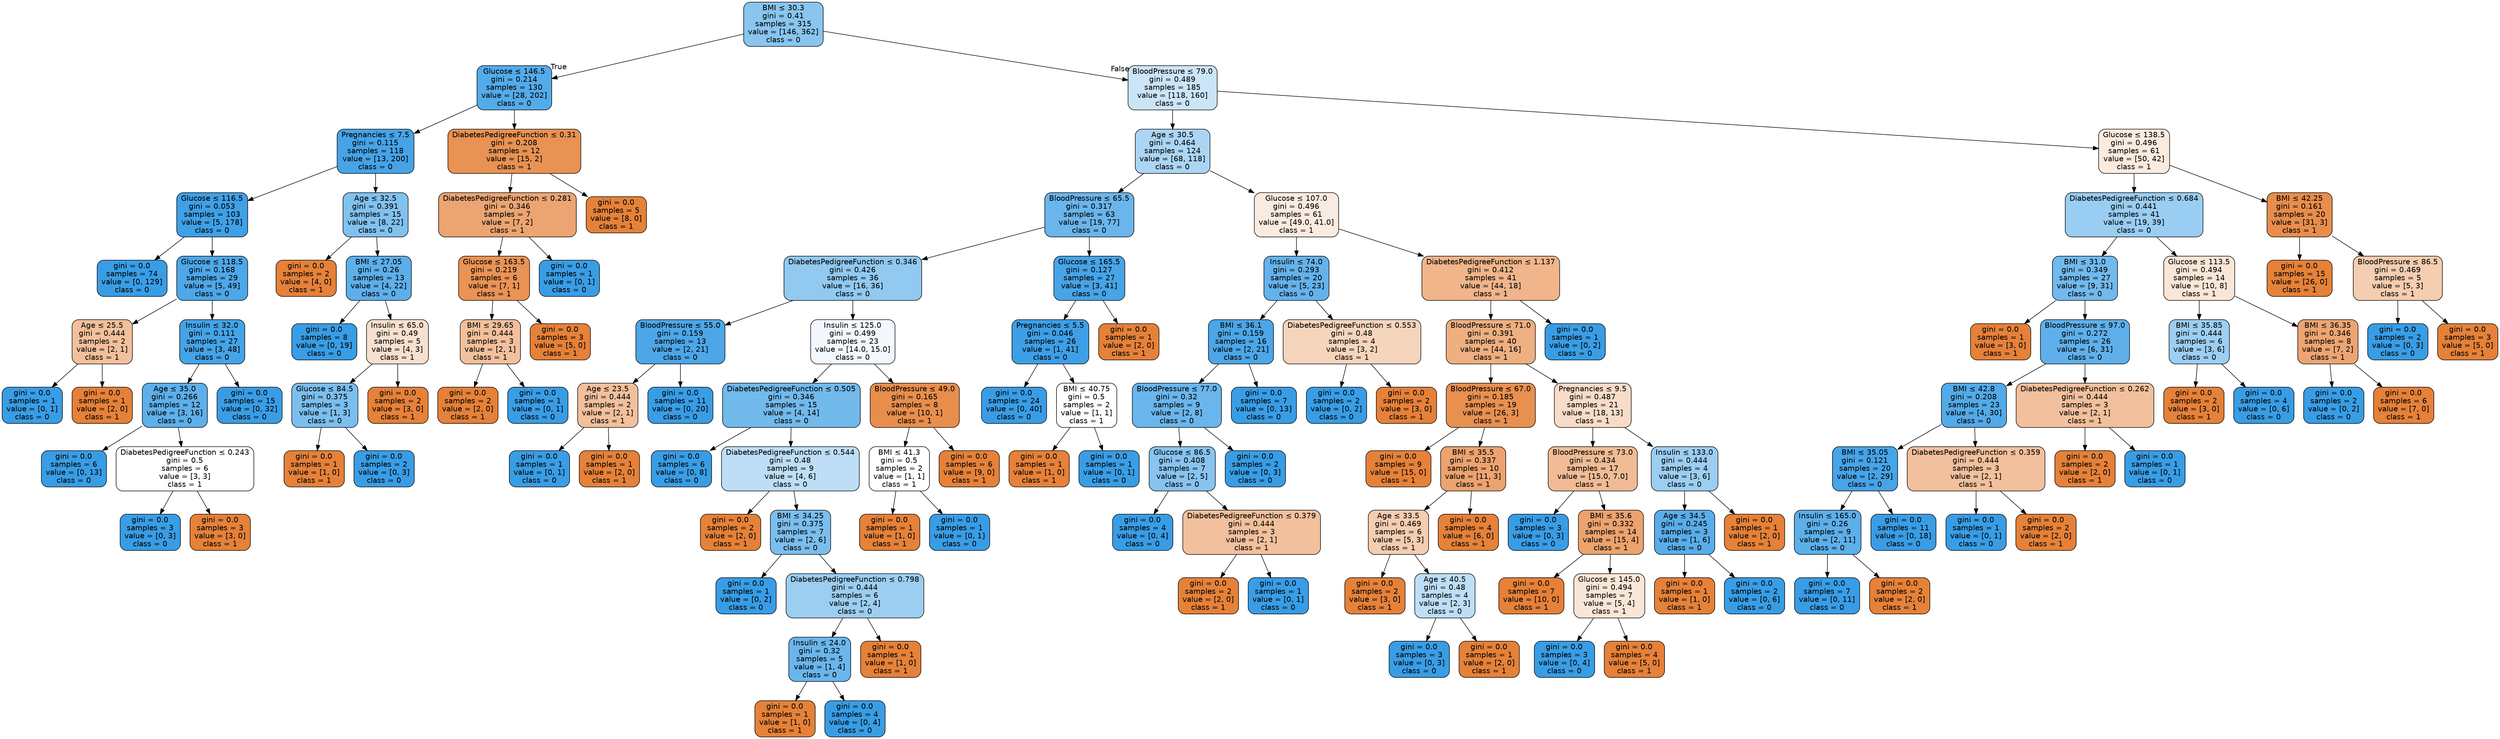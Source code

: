 digraph Tree {
node [shape=box, style="filled, rounded", color="black", fontname="helvetica"] ;
edge [fontname="helvetica"] ;
0 [label=<BMI &le; 30.3<br/>gini = 0.41<br/>samples = 315<br/>value = [146, 362]<br/>class = 0>, fillcolor="#89c5ef"] ;
1 [label=<Glucose &le; 146.5<br/>gini = 0.214<br/>samples = 130<br/>value = [28, 202]<br/>class = 0>, fillcolor="#54abe9"] ;
0 -> 1 [labeldistance=2.5, labelangle=45, headlabel="True"] ;
2 [label=<Pregnancies &le; 7.5<br/>gini = 0.115<br/>samples = 118<br/>value = [13, 200]<br/>class = 0>, fillcolor="#46a3e7"] ;
1 -> 2 ;
3 [label=<Glucose &le; 116.5<br/>gini = 0.053<br/>samples = 103<br/>value = [5, 178]<br/>class = 0>, fillcolor="#3fa0e6"] ;
2 -> 3 ;
4 [label=<gini = 0.0<br/>samples = 74<br/>value = [0, 129]<br/>class = 0>, fillcolor="#399de5"] ;
3 -> 4 ;
5 [label=<Glucose &le; 118.5<br/>gini = 0.168<br/>samples = 29<br/>value = [5, 49]<br/>class = 0>, fillcolor="#4da7e8"] ;
3 -> 5 ;
6 [label=<Age &le; 25.5<br/>gini = 0.444<br/>samples = 2<br/>value = [2, 1]<br/>class = 1>, fillcolor="#f2c09c"] ;
5 -> 6 ;
7 [label=<gini = 0.0<br/>samples = 1<br/>value = [0, 1]<br/>class = 0>, fillcolor="#399de5"] ;
6 -> 7 ;
8 [label=<gini = 0.0<br/>samples = 1<br/>value = [2, 0]<br/>class = 1>, fillcolor="#e58139"] ;
6 -> 8 ;
9 [label=<Insulin &le; 32.0<br/>gini = 0.111<br/>samples = 27<br/>value = [3, 48]<br/>class = 0>, fillcolor="#45a3e7"] ;
5 -> 9 ;
10 [label=<Age &le; 35.0<br/>gini = 0.266<br/>samples = 12<br/>value = [3, 16]<br/>class = 0>, fillcolor="#5eafea"] ;
9 -> 10 ;
11 [label=<gini = 0.0<br/>samples = 6<br/>value = [0, 13]<br/>class = 0>, fillcolor="#399de5"] ;
10 -> 11 ;
12 [label=<DiabetesPedigreeFunction &le; 0.243<br/>gini = 0.5<br/>samples = 6<br/>value = [3, 3]<br/>class = 1>, fillcolor="#ffffff"] ;
10 -> 12 ;
13 [label=<gini = 0.0<br/>samples = 3<br/>value = [0, 3]<br/>class = 0>, fillcolor="#399de5"] ;
12 -> 13 ;
14 [label=<gini = 0.0<br/>samples = 3<br/>value = [3, 0]<br/>class = 1>, fillcolor="#e58139"] ;
12 -> 14 ;
15 [label=<gini = 0.0<br/>samples = 15<br/>value = [0, 32]<br/>class = 0>, fillcolor="#399de5"] ;
9 -> 15 ;
16 [label=<Age &le; 32.5<br/>gini = 0.391<br/>samples = 15<br/>value = [8, 22]<br/>class = 0>, fillcolor="#81c1ee"] ;
2 -> 16 ;
17 [label=<gini = 0.0<br/>samples = 2<br/>value = [4, 0]<br/>class = 1>, fillcolor="#e58139"] ;
16 -> 17 ;
18 [label=<BMI &le; 27.05<br/>gini = 0.26<br/>samples = 13<br/>value = [4, 22]<br/>class = 0>, fillcolor="#5dafea"] ;
16 -> 18 ;
19 [label=<gini = 0.0<br/>samples = 8<br/>value = [0, 19]<br/>class = 0>, fillcolor="#399de5"] ;
18 -> 19 ;
20 [label=<Insulin &le; 65.0<br/>gini = 0.49<br/>samples = 5<br/>value = [4, 3]<br/>class = 1>, fillcolor="#f8e0ce"] ;
18 -> 20 ;
21 [label=<Glucose &le; 84.5<br/>gini = 0.375<br/>samples = 3<br/>value = [1, 3]<br/>class = 0>, fillcolor="#7bbeee"] ;
20 -> 21 ;
22 [label=<gini = 0.0<br/>samples = 1<br/>value = [1, 0]<br/>class = 1>, fillcolor="#e58139"] ;
21 -> 22 ;
23 [label=<gini = 0.0<br/>samples = 2<br/>value = [0, 3]<br/>class = 0>, fillcolor="#399de5"] ;
21 -> 23 ;
24 [label=<gini = 0.0<br/>samples = 2<br/>value = [3, 0]<br/>class = 1>, fillcolor="#e58139"] ;
20 -> 24 ;
25 [label=<DiabetesPedigreeFunction &le; 0.31<br/>gini = 0.208<br/>samples = 12<br/>value = [15, 2]<br/>class = 1>, fillcolor="#e89253"] ;
1 -> 25 ;
26 [label=<DiabetesPedigreeFunction &le; 0.281<br/>gini = 0.346<br/>samples = 7<br/>value = [7, 2]<br/>class = 1>, fillcolor="#eca572"] ;
25 -> 26 ;
27 [label=<Glucose &le; 163.5<br/>gini = 0.219<br/>samples = 6<br/>value = [7, 1]<br/>class = 1>, fillcolor="#e99355"] ;
26 -> 27 ;
28 [label=<BMI &le; 29.65<br/>gini = 0.444<br/>samples = 3<br/>value = [2, 1]<br/>class = 1>, fillcolor="#f2c09c"] ;
27 -> 28 ;
29 [label=<gini = 0.0<br/>samples = 2<br/>value = [2, 0]<br/>class = 1>, fillcolor="#e58139"] ;
28 -> 29 ;
30 [label=<gini = 0.0<br/>samples = 1<br/>value = [0, 1]<br/>class = 0>, fillcolor="#399de5"] ;
28 -> 30 ;
31 [label=<gini = 0.0<br/>samples = 3<br/>value = [5, 0]<br/>class = 1>, fillcolor="#e58139"] ;
27 -> 31 ;
32 [label=<gini = 0.0<br/>samples = 1<br/>value = [0, 1]<br/>class = 0>, fillcolor="#399de5"] ;
26 -> 32 ;
33 [label=<gini = 0.0<br/>samples = 5<br/>value = [8, 0]<br/>class = 1>, fillcolor="#e58139"] ;
25 -> 33 ;
34 [label=<BloodPressure &le; 79.0<br/>gini = 0.489<br/>samples = 185<br/>value = [118, 160]<br/>class = 0>, fillcolor="#cbe5f8"] ;
0 -> 34 [labeldistance=2.5, labelangle=-45, headlabel="False"] ;
35 [label=<Age &le; 30.5<br/>gini = 0.464<br/>samples = 124<br/>value = [68, 118]<br/>class = 0>, fillcolor="#abd5f4"] ;
34 -> 35 ;
36 [label=<BloodPressure &le; 65.5<br/>gini = 0.317<br/>samples = 63<br/>value = [19, 77]<br/>class = 0>, fillcolor="#6ab5eb"] ;
35 -> 36 ;
37 [label=<DiabetesPedigreeFunction &le; 0.346<br/>gini = 0.426<br/>samples = 36<br/>value = [16, 36]<br/>class = 0>, fillcolor="#91c9f1"] ;
36 -> 37 ;
38 [label=<BloodPressure &le; 55.0<br/>gini = 0.159<br/>samples = 13<br/>value = [2, 21]<br/>class = 0>, fillcolor="#4ca6e7"] ;
37 -> 38 ;
39 [label=<Age &le; 23.5<br/>gini = 0.444<br/>samples = 2<br/>value = [2, 1]<br/>class = 1>, fillcolor="#f2c09c"] ;
38 -> 39 ;
40 [label=<gini = 0.0<br/>samples = 1<br/>value = [0, 1]<br/>class = 0>, fillcolor="#399de5"] ;
39 -> 40 ;
41 [label=<gini = 0.0<br/>samples = 1<br/>value = [2, 0]<br/>class = 1>, fillcolor="#e58139"] ;
39 -> 41 ;
42 [label=<gini = 0.0<br/>samples = 11<br/>value = [0, 20]<br/>class = 0>, fillcolor="#399de5"] ;
38 -> 42 ;
43 [label=<Insulin &le; 125.0<br/>gini = 0.499<br/>samples = 23<br/>value = [14.0, 15.0]<br/>class = 0>, fillcolor="#f2f8fd"] ;
37 -> 43 ;
44 [label=<DiabetesPedigreeFunction &le; 0.505<br/>gini = 0.346<br/>samples = 15<br/>value = [4, 14]<br/>class = 0>, fillcolor="#72b9ec"] ;
43 -> 44 ;
45 [label=<gini = 0.0<br/>samples = 6<br/>value = [0, 8]<br/>class = 0>, fillcolor="#399de5"] ;
44 -> 45 ;
46 [label=<DiabetesPedigreeFunction &le; 0.544<br/>gini = 0.48<br/>samples = 9<br/>value = [4, 6]<br/>class = 0>, fillcolor="#bddef6"] ;
44 -> 46 ;
47 [label=<gini = 0.0<br/>samples = 2<br/>value = [2, 0]<br/>class = 1>, fillcolor="#e58139"] ;
46 -> 47 ;
48 [label=<BMI &le; 34.25<br/>gini = 0.375<br/>samples = 7<br/>value = [2, 6]<br/>class = 0>, fillcolor="#7bbeee"] ;
46 -> 48 ;
49 [label=<gini = 0.0<br/>samples = 1<br/>value = [0, 2]<br/>class = 0>, fillcolor="#399de5"] ;
48 -> 49 ;
50 [label=<DiabetesPedigreeFunction &le; 0.798<br/>gini = 0.444<br/>samples = 6<br/>value = [2, 4]<br/>class = 0>, fillcolor="#9ccef2"] ;
48 -> 50 ;
51 [label=<Insulin &le; 24.0<br/>gini = 0.32<br/>samples = 5<br/>value = [1, 4]<br/>class = 0>, fillcolor="#6ab6ec"] ;
50 -> 51 ;
52 [label=<gini = 0.0<br/>samples = 1<br/>value = [1, 0]<br/>class = 1>, fillcolor="#e58139"] ;
51 -> 52 ;
53 [label=<gini = 0.0<br/>samples = 4<br/>value = [0, 4]<br/>class = 0>, fillcolor="#399de5"] ;
51 -> 53 ;
54 [label=<gini = 0.0<br/>samples = 1<br/>value = [1, 0]<br/>class = 1>, fillcolor="#e58139"] ;
50 -> 54 ;
55 [label=<BloodPressure &le; 49.0<br/>gini = 0.165<br/>samples = 8<br/>value = [10, 1]<br/>class = 1>, fillcolor="#e88e4d"] ;
43 -> 55 ;
56 [label=<BMI &le; 41.3<br/>gini = 0.5<br/>samples = 2<br/>value = [1, 1]<br/>class = 1>, fillcolor="#ffffff"] ;
55 -> 56 ;
57 [label=<gini = 0.0<br/>samples = 1<br/>value = [1, 0]<br/>class = 1>, fillcolor="#e58139"] ;
56 -> 57 ;
58 [label=<gini = 0.0<br/>samples = 1<br/>value = [0, 1]<br/>class = 0>, fillcolor="#399de5"] ;
56 -> 58 ;
59 [label=<gini = 0.0<br/>samples = 6<br/>value = [9, 0]<br/>class = 1>, fillcolor="#e58139"] ;
55 -> 59 ;
60 [label=<Glucose &le; 165.5<br/>gini = 0.127<br/>samples = 27<br/>value = [3, 41]<br/>class = 0>, fillcolor="#47a4e7"] ;
36 -> 60 ;
61 [label=<Pregnancies &le; 5.5<br/>gini = 0.046<br/>samples = 26<br/>value = [1, 41]<br/>class = 0>, fillcolor="#3e9fe6"] ;
60 -> 61 ;
62 [label=<gini = 0.0<br/>samples = 24<br/>value = [0, 40]<br/>class = 0>, fillcolor="#399de5"] ;
61 -> 62 ;
63 [label=<BMI &le; 40.75<br/>gini = 0.5<br/>samples = 2<br/>value = [1, 1]<br/>class = 1>, fillcolor="#ffffff"] ;
61 -> 63 ;
64 [label=<gini = 0.0<br/>samples = 1<br/>value = [1, 0]<br/>class = 1>, fillcolor="#e58139"] ;
63 -> 64 ;
65 [label=<gini = 0.0<br/>samples = 1<br/>value = [0, 1]<br/>class = 0>, fillcolor="#399de5"] ;
63 -> 65 ;
66 [label=<gini = 0.0<br/>samples = 1<br/>value = [2, 0]<br/>class = 1>, fillcolor="#e58139"] ;
60 -> 66 ;
67 [label=<Glucose &le; 107.0<br/>gini = 0.496<br/>samples = 61<br/>value = [49.0, 41.0]<br/>class = 1>, fillcolor="#fbeadf"] ;
35 -> 67 ;
68 [label=<Insulin &le; 74.0<br/>gini = 0.293<br/>samples = 20<br/>value = [5, 23]<br/>class = 0>, fillcolor="#64b2eb"] ;
67 -> 68 ;
69 [label=<BMI &le; 36.1<br/>gini = 0.159<br/>samples = 16<br/>value = [2, 21]<br/>class = 0>, fillcolor="#4ca6e7"] ;
68 -> 69 ;
70 [label=<BloodPressure &le; 77.0<br/>gini = 0.32<br/>samples = 9<br/>value = [2, 8]<br/>class = 0>, fillcolor="#6ab6ec"] ;
69 -> 70 ;
71 [label=<Glucose &le; 86.5<br/>gini = 0.408<br/>samples = 7<br/>value = [2, 5]<br/>class = 0>, fillcolor="#88c4ef"] ;
70 -> 71 ;
72 [label=<gini = 0.0<br/>samples = 4<br/>value = [0, 4]<br/>class = 0>, fillcolor="#399de5"] ;
71 -> 72 ;
73 [label=<DiabetesPedigreeFunction &le; 0.379<br/>gini = 0.444<br/>samples = 3<br/>value = [2, 1]<br/>class = 1>, fillcolor="#f2c09c"] ;
71 -> 73 ;
74 [label=<gini = 0.0<br/>samples = 2<br/>value = [2, 0]<br/>class = 1>, fillcolor="#e58139"] ;
73 -> 74 ;
75 [label=<gini = 0.0<br/>samples = 1<br/>value = [0, 1]<br/>class = 0>, fillcolor="#399de5"] ;
73 -> 75 ;
76 [label=<gini = 0.0<br/>samples = 2<br/>value = [0, 3]<br/>class = 0>, fillcolor="#399de5"] ;
70 -> 76 ;
77 [label=<gini = 0.0<br/>samples = 7<br/>value = [0, 13]<br/>class = 0>, fillcolor="#399de5"] ;
69 -> 77 ;
78 [label=<DiabetesPedigreeFunction &le; 0.553<br/>gini = 0.48<br/>samples = 4<br/>value = [3, 2]<br/>class = 1>, fillcolor="#f6d5bd"] ;
68 -> 78 ;
79 [label=<gini = 0.0<br/>samples = 2<br/>value = [0, 2]<br/>class = 0>, fillcolor="#399de5"] ;
78 -> 79 ;
80 [label=<gini = 0.0<br/>samples = 2<br/>value = [3, 0]<br/>class = 1>, fillcolor="#e58139"] ;
78 -> 80 ;
81 [label=<DiabetesPedigreeFunction &le; 1.137<br/>gini = 0.412<br/>samples = 41<br/>value = [44, 18]<br/>class = 1>, fillcolor="#f0b58a"] ;
67 -> 81 ;
82 [label=<BloodPressure &le; 71.0<br/>gini = 0.391<br/>samples = 40<br/>value = [44, 16]<br/>class = 1>, fillcolor="#eeaf81"] ;
81 -> 82 ;
83 [label=<BloodPressure &le; 67.0<br/>gini = 0.185<br/>samples = 19<br/>value = [26, 3]<br/>class = 1>, fillcolor="#e89050"] ;
82 -> 83 ;
84 [label=<gini = 0.0<br/>samples = 9<br/>value = [15, 0]<br/>class = 1>, fillcolor="#e58139"] ;
83 -> 84 ;
85 [label=<BMI &le; 35.5<br/>gini = 0.337<br/>samples = 10<br/>value = [11, 3]<br/>class = 1>, fillcolor="#eca36f"] ;
83 -> 85 ;
86 [label=<Age &le; 33.5<br/>gini = 0.469<br/>samples = 6<br/>value = [5, 3]<br/>class = 1>, fillcolor="#f5cdb0"] ;
85 -> 86 ;
87 [label=<gini = 0.0<br/>samples = 2<br/>value = [3, 0]<br/>class = 1>, fillcolor="#e58139"] ;
86 -> 87 ;
88 [label=<Age &le; 40.5<br/>gini = 0.48<br/>samples = 4<br/>value = [2, 3]<br/>class = 0>, fillcolor="#bddef6"] ;
86 -> 88 ;
89 [label=<gini = 0.0<br/>samples = 3<br/>value = [0, 3]<br/>class = 0>, fillcolor="#399de5"] ;
88 -> 89 ;
90 [label=<gini = 0.0<br/>samples = 1<br/>value = [2, 0]<br/>class = 1>, fillcolor="#e58139"] ;
88 -> 90 ;
91 [label=<gini = 0.0<br/>samples = 4<br/>value = [6, 0]<br/>class = 1>, fillcolor="#e58139"] ;
85 -> 91 ;
92 [label=<Pregnancies &le; 9.5<br/>gini = 0.487<br/>samples = 21<br/>value = [18, 13]<br/>class = 1>, fillcolor="#f8dcc8"] ;
82 -> 92 ;
93 [label=<BloodPressure &le; 73.0<br/>gini = 0.434<br/>samples = 17<br/>value = [15.0, 7.0]<br/>class = 1>, fillcolor="#f1bc95"] ;
92 -> 93 ;
94 [label=<gini = 0.0<br/>samples = 3<br/>value = [0, 3]<br/>class = 0>, fillcolor="#399de5"] ;
93 -> 94 ;
95 [label=<BMI &le; 35.6<br/>gini = 0.332<br/>samples = 14<br/>value = [15, 4]<br/>class = 1>, fillcolor="#eca36e"] ;
93 -> 95 ;
96 [label=<gini = 0.0<br/>samples = 7<br/>value = [10, 0]<br/>class = 1>, fillcolor="#e58139"] ;
95 -> 96 ;
97 [label=<Glucose &le; 145.0<br/>gini = 0.494<br/>samples = 7<br/>value = [5, 4]<br/>class = 1>, fillcolor="#fae6d7"] ;
95 -> 97 ;
98 [label=<gini = 0.0<br/>samples = 3<br/>value = [0, 4]<br/>class = 0>, fillcolor="#399de5"] ;
97 -> 98 ;
99 [label=<gini = 0.0<br/>samples = 4<br/>value = [5, 0]<br/>class = 1>, fillcolor="#e58139"] ;
97 -> 99 ;
100 [label=<Insulin &le; 133.0<br/>gini = 0.444<br/>samples = 4<br/>value = [3, 6]<br/>class = 0>, fillcolor="#9ccef2"] ;
92 -> 100 ;
101 [label=<Age &le; 34.5<br/>gini = 0.245<br/>samples = 3<br/>value = [1, 6]<br/>class = 0>, fillcolor="#5aade9"] ;
100 -> 101 ;
102 [label=<gini = 0.0<br/>samples = 1<br/>value = [1, 0]<br/>class = 1>, fillcolor="#e58139"] ;
101 -> 102 ;
103 [label=<gini = 0.0<br/>samples = 2<br/>value = [0, 6]<br/>class = 0>, fillcolor="#399de5"] ;
101 -> 103 ;
104 [label=<gini = 0.0<br/>samples = 1<br/>value = [2, 0]<br/>class = 1>, fillcolor="#e58139"] ;
100 -> 104 ;
105 [label=<gini = 0.0<br/>samples = 1<br/>value = [0, 2]<br/>class = 0>, fillcolor="#399de5"] ;
81 -> 105 ;
106 [label=<Glucose &le; 138.5<br/>gini = 0.496<br/>samples = 61<br/>value = [50, 42]<br/>class = 1>, fillcolor="#fbebdf"] ;
34 -> 106 ;
107 [label=<DiabetesPedigreeFunction &le; 0.684<br/>gini = 0.441<br/>samples = 41<br/>value = [19, 39]<br/>class = 0>, fillcolor="#99cdf2"] ;
106 -> 107 ;
108 [label=<BMI &le; 31.0<br/>gini = 0.349<br/>samples = 27<br/>value = [9, 31]<br/>class = 0>, fillcolor="#72b9ed"] ;
107 -> 108 ;
109 [label=<gini = 0.0<br/>samples = 1<br/>value = [3, 0]<br/>class = 1>, fillcolor="#e58139"] ;
108 -> 109 ;
110 [label=<BloodPressure &le; 97.0<br/>gini = 0.272<br/>samples = 26<br/>value = [6, 31]<br/>class = 0>, fillcolor="#5fb0ea"] ;
108 -> 110 ;
111 [label=<BMI &le; 42.8<br/>gini = 0.208<br/>samples = 23<br/>value = [4, 30]<br/>class = 0>, fillcolor="#53aae8"] ;
110 -> 111 ;
112 [label=<BMI &le; 35.05<br/>gini = 0.121<br/>samples = 20<br/>value = [2, 29]<br/>class = 0>, fillcolor="#47a4e7"] ;
111 -> 112 ;
113 [label=<Insulin &le; 165.0<br/>gini = 0.26<br/>samples = 9<br/>value = [2, 11]<br/>class = 0>, fillcolor="#5dafea"] ;
112 -> 113 ;
114 [label=<gini = 0.0<br/>samples = 7<br/>value = [0, 11]<br/>class = 0>, fillcolor="#399de5"] ;
113 -> 114 ;
115 [label=<gini = 0.0<br/>samples = 2<br/>value = [2, 0]<br/>class = 1>, fillcolor="#e58139"] ;
113 -> 115 ;
116 [label=<gini = 0.0<br/>samples = 11<br/>value = [0, 18]<br/>class = 0>, fillcolor="#399de5"] ;
112 -> 116 ;
117 [label=<DiabetesPedigreeFunction &le; 0.359<br/>gini = 0.444<br/>samples = 3<br/>value = [2, 1]<br/>class = 1>, fillcolor="#f2c09c"] ;
111 -> 117 ;
118 [label=<gini = 0.0<br/>samples = 1<br/>value = [0, 1]<br/>class = 0>, fillcolor="#399de5"] ;
117 -> 118 ;
119 [label=<gini = 0.0<br/>samples = 2<br/>value = [2, 0]<br/>class = 1>, fillcolor="#e58139"] ;
117 -> 119 ;
120 [label=<DiabetesPedigreeFunction &le; 0.262<br/>gini = 0.444<br/>samples = 3<br/>value = [2, 1]<br/>class = 1>, fillcolor="#f2c09c"] ;
110 -> 120 ;
121 [label=<gini = 0.0<br/>samples = 2<br/>value = [2, 0]<br/>class = 1>, fillcolor="#e58139"] ;
120 -> 121 ;
122 [label=<gini = 0.0<br/>samples = 1<br/>value = [0, 1]<br/>class = 0>, fillcolor="#399de5"] ;
120 -> 122 ;
123 [label=<Glucose &le; 113.5<br/>gini = 0.494<br/>samples = 14<br/>value = [10, 8]<br/>class = 1>, fillcolor="#fae6d7"] ;
107 -> 123 ;
124 [label=<BMI &le; 35.85<br/>gini = 0.444<br/>samples = 6<br/>value = [3, 6]<br/>class = 0>, fillcolor="#9ccef2"] ;
123 -> 124 ;
125 [label=<gini = 0.0<br/>samples = 2<br/>value = [3, 0]<br/>class = 1>, fillcolor="#e58139"] ;
124 -> 125 ;
126 [label=<gini = 0.0<br/>samples = 4<br/>value = [0, 6]<br/>class = 0>, fillcolor="#399de5"] ;
124 -> 126 ;
127 [label=<BMI &le; 36.35<br/>gini = 0.346<br/>samples = 8<br/>value = [7, 2]<br/>class = 1>, fillcolor="#eca572"] ;
123 -> 127 ;
128 [label=<gini = 0.0<br/>samples = 2<br/>value = [0, 2]<br/>class = 0>, fillcolor="#399de5"] ;
127 -> 128 ;
129 [label=<gini = 0.0<br/>samples = 6<br/>value = [7, 0]<br/>class = 1>, fillcolor="#e58139"] ;
127 -> 129 ;
130 [label=<BMI &le; 42.25<br/>gini = 0.161<br/>samples = 20<br/>value = [31, 3]<br/>class = 1>, fillcolor="#e88d4c"] ;
106 -> 130 ;
131 [label=<gini = 0.0<br/>samples = 15<br/>value = [26, 0]<br/>class = 1>, fillcolor="#e58139"] ;
130 -> 131 ;
132 [label=<BloodPressure &le; 86.5<br/>gini = 0.469<br/>samples = 5<br/>value = [5, 3]<br/>class = 1>, fillcolor="#f5cdb0"] ;
130 -> 132 ;
133 [label=<gini = 0.0<br/>samples = 2<br/>value = [0, 3]<br/>class = 0>, fillcolor="#399de5"] ;
132 -> 133 ;
134 [label=<gini = 0.0<br/>samples = 3<br/>value = [5, 0]<br/>class = 1>, fillcolor="#e58139"] ;
132 -> 134 ;
}